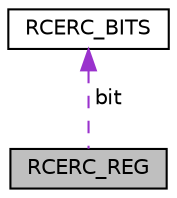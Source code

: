 digraph "RCERC_REG"
{
  edge [fontname="Helvetica",fontsize="10",labelfontname="Helvetica",labelfontsize="10"];
  node [fontname="Helvetica",fontsize="10",shape=record];
  Node1 [label="RCERC_REG",height=0.2,width=0.4,color="black", fillcolor="grey75", style="filled", fontcolor="black"];
  Node2 -> Node1 [dir="back",color="darkorchid3",fontsize="10",style="dashed",label=" bit" ,fontname="Helvetica"];
  Node2 [label="RCERC_BITS",height=0.2,width=0.4,color="black", fillcolor="white", style="filled",URL="$struct_r_c_e_r_c___b_i_t_s.html"];
}
